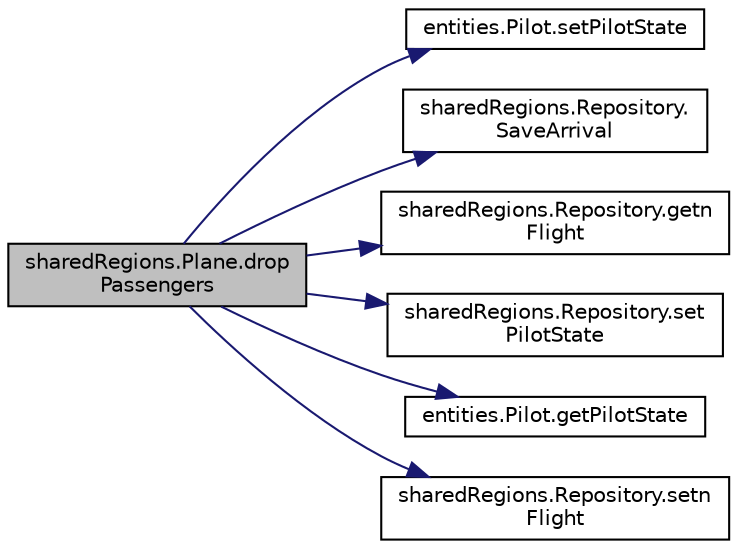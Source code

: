 digraph "sharedRegions.Plane.dropPassengers"
{
  edge [fontname="Helvetica",fontsize="10",labelfontname="Helvetica",labelfontsize="10"];
  node [fontname="Helvetica",fontsize="10",shape=record];
  rankdir="LR";
  Node15 [label="sharedRegions.Plane.drop\lPassengers",height=0.2,width=0.4,color="black", fillcolor="grey75", style="filled", fontcolor="black"];
  Node15 -> Node16 [color="midnightblue",fontsize="10",style="solid",fontname="Helvetica"];
  Node16 [label="entities.Pilot.setPilotState",height=0.2,width=0.4,color="black", fillcolor="white", style="filled",URL="$classentities_1_1_pilot.html#a1eb8f6f3fd60fbf50829491b6e263ab9"];
  Node15 -> Node17 [color="midnightblue",fontsize="10",style="solid",fontname="Helvetica"];
  Node17 [label="sharedRegions.Repository.\lSaveArrival",height=0.2,width=0.4,color="black", fillcolor="white", style="filled",URL="$classshared_regions_1_1_repository.html#a6b066a95aa6b17fbf890698c82048cf5"];
  Node15 -> Node18 [color="midnightblue",fontsize="10",style="solid",fontname="Helvetica"];
  Node18 [label="sharedRegions.Repository.getn\lFlight",height=0.2,width=0.4,color="black", fillcolor="white", style="filled",URL="$classshared_regions_1_1_repository.html#a7b00c4a1f9c60c34b87c9106eb7908c4"];
  Node15 -> Node19 [color="midnightblue",fontsize="10",style="solid",fontname="Helvetica"];
  Node19 [label="sharedRegions.Repository.set\lPilotState",height=0.2,width=0.4,color="black", fillcolor="white", style="filled",URL="$classshared_regions_1_1_repository.html#afe742ad0e099e2dc3f936ed2ae6fe32d"];
  Node15 -> Node20 [color="midnightblue",fontsize="10",style="solid",fontname="Helvetica"];
  Node20 [label="entities.Pilot.getPilotState",height=0.2,width=0.4,color="black", fillcolor="white", style="filled",URL="$classentities_1_1_pilot.html#ac16922ae9aa6296ff7adfb1dcfa50d3a"];
  Node15 -> Node21 [color="midnightblue",fontsize="10",style="solid",fontname="Helvetica"];
  Node21 [label="sharedRegions.Repository.setn\lFlight",height=0.2,width=0.4,color="black", fillcolor="white", style="filled",URL="$classshared_regions_1_1_repository.html#a861524965e041f635a18ed7dab515644"];
}
